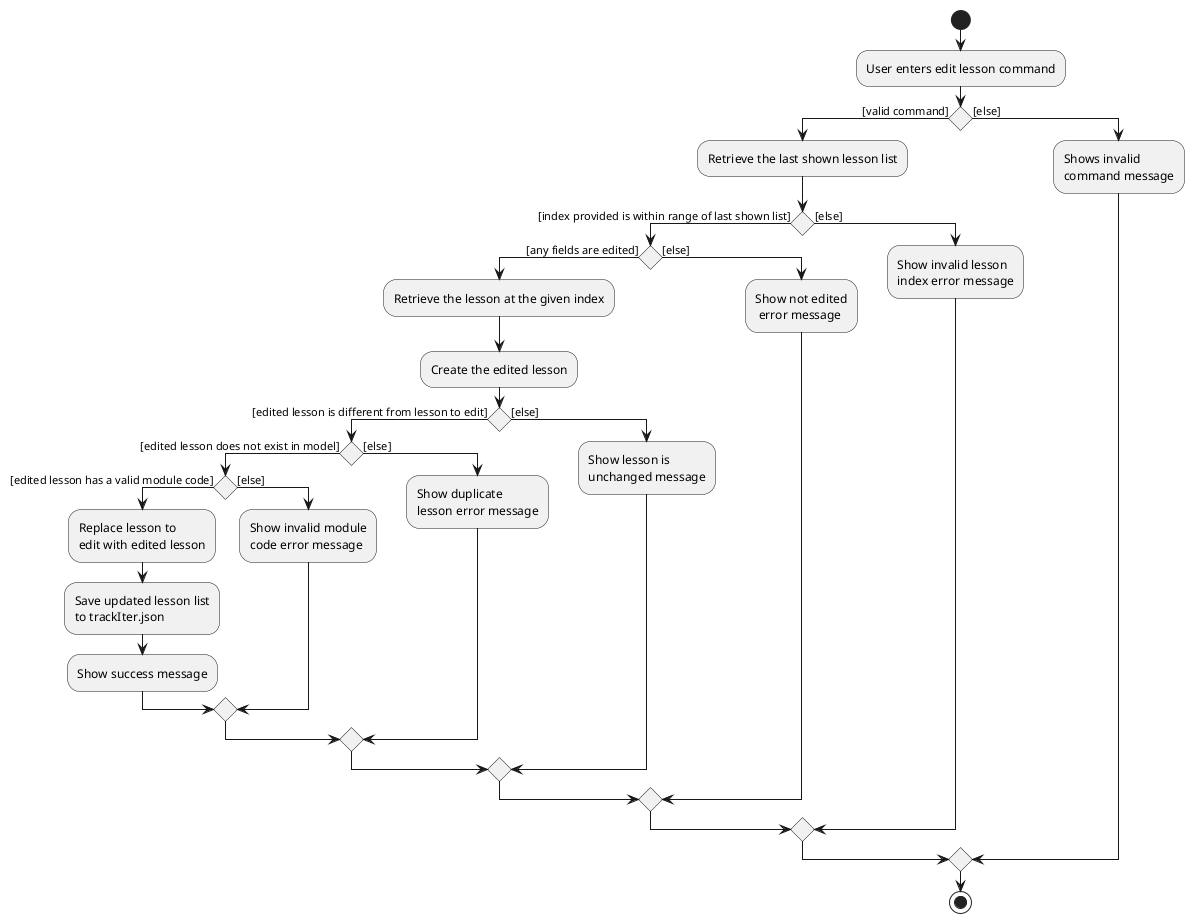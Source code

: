 @startuml
start
:User enters edit lesson command;

'Since the beta syntax does not support placing the condition outside the
'diamond we place it as the true branch instead.

if () then ([valid command])
    :Retrieve the last shown lesson list;
    if () then ([index provided is within range of last shown list])
        if () then ([any fields are edited])
            :Retrieve the lesson at the given index;
            :Create the edited lesson;
            if () then ([edited lesson is different from lesson to edit])
            if () then ([edited lesson does not exist in model])
            if () then ([edited lesson has a valid module code])
            :Replace lesson to
            edit with edited lesson;
            :Save updated lesson list
            to trackIter.json;
            :Show success message;
            else ([else])
            :Show invalid module
            code error message;
            endif
            else ([else])
            :Show duplicate
            lesson error message;
            endif
            else ([else])
            :Show lesson is
            unchanged message;
            endif
        else ([else])
            :Show not edited
             error message;
        endif

    else ([else])
        :Show invalid lesson
        index error message;
    endif
else ([else])
    :Shows invalid
    command message;
endif
stop
@enduml
